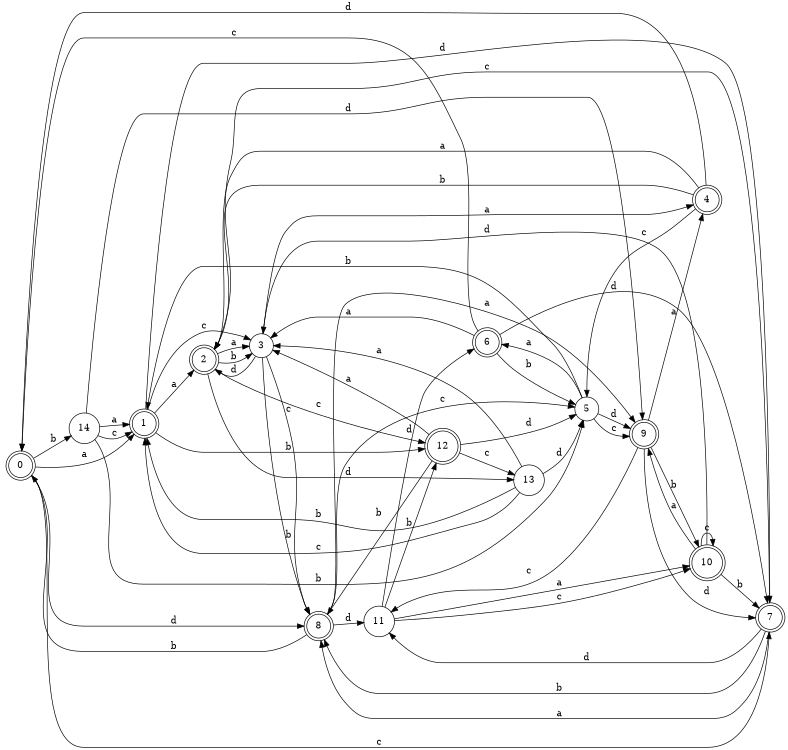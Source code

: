 digraph n12_2 {
__start0 [label="" shape="none"];

rankdir=LR;
size="8,5";

s0 [style="rounded,filled", color="black", fillcolor="white" shape="doublecircle", label="0"];
s1 [style="rounded,filled", color="black", fillcolor="white" shape="doublecircle", label="1"];
s2 [style="rounded,filled", color="black", fillcolor="white" shape="doublecircle", label="2"];
s3 [style="filled", color="black", fillcolor="white" shape="circle", label="3"];
s4 [style="rounded,filled", color="black", fillcolor="white" shape="doublecircle", label="4"];
s5 [style="filled", color="black", fillcolor="white" shape="circle", label="5"];
s6 [style="rounded,filled", color="black", fillcolor="white" shape="doublecircle", label="6"];
s7 [style="rounded,filled", color="black", fillcolor="white" shape="doublecircle", label="7"];
s8 [style="rounded,filled", color="black", fillcolor="white" shape="doublecircle", label="8"];
s9 [style="rounded,filled", color="black", fillcolor="white" shape="doublecircle", label="9"];
s10 [style="rounded,filled", color="black", fillcolor="white" shape="doublecircle", label="10"];
s11 [style="filled", color="black", fillcolor="white" shape="circle", label="11"];
s12 [style="rounded,filled", color="black", fillcolor="white" shape="doublecircle", label="12"];
s13 [style="filled", color="black", fillcolor="white" shape="circle", label="13"];
s14 [style="filled", color="black", fillcolor="white" shape="circle", label="14"];
s0 -> s1 [label="a"];
s0 -> s14 [label="b"];
s0 -> s7 [label="c"];
s0 -> s8 [label="d"];
s1 -> s2 [label="a"];
s1 -> s12 [label="b"];
s1 -> s3 [label="c"];
s1 -> s7 [label="d"];
s2 -> s3 [label="a"];
s2 -> s3 [label="b"];
s2 -> s12 [label="c"];
s2 -> s13 [label="d"];
s3 -> s4 [label="a"];
s3 -> s8 [label="b"];
s3 -> s8 [label="c"];
s3 -> s2 [label="d"];
s4 -> s2 [label="a"];
s4 -> s2 [label="b"];
s4 -> s5 [label="c"];
s4 -> s0 [label="d"];
s5 -> s6 [label="a"];
s5 -> s1 [label="b"];
s5 -> s9 [label="c"];
s5 -> s9 [label="d"];
s6 -> s3 [label="a"];
s6 -> s5 [label="b"];
s6 -> s0 [label="c"];
s6 -> s7 [label="d"];
s7 -> s8 [label="a"];
s7 -> s8 [label="b"];
s7 -> s2 [label="c"];
s7 -> s11 [label="d"];
s8 -> s9 [label="a"];
s8 -> s0 [label="b"];
s8 -> s5 [label="c"];
s8 -> s11 [label="d"];
s9 -> s4 [label="a"];
s9 -> s10 [label="b"];
s9 -> s11 [label="c"];
s9 -> s7 [label="d"];
s10 -> s9 [label="a"];
s10 -> s7 [label="b"];
s10 -> s10 [label="c"];
s10 -> s3 [label="d"];
s11 -> s10 [label="a"];
s11 -> s12 [label="b"];
s11 -> s10 [label="c"];
s11 -> s6 [label="d"];
s12 -> s3 [label="a"];
s12 -> s8 [label="b"];
s12 -> s13 [label="c"];
s12 -> s5 [label="d"];
s13 -> s3 [label="a"];
s13 -> s1 [label="b"];
s13 -> s1 [label="c"];
s13 -> s5 [label="d"];
s14 -> s1 [label="a"];
s14 -> s5 [label="b"];
s14 -> s1 [label="c"];
s14 -> s9 [label="d"];

}